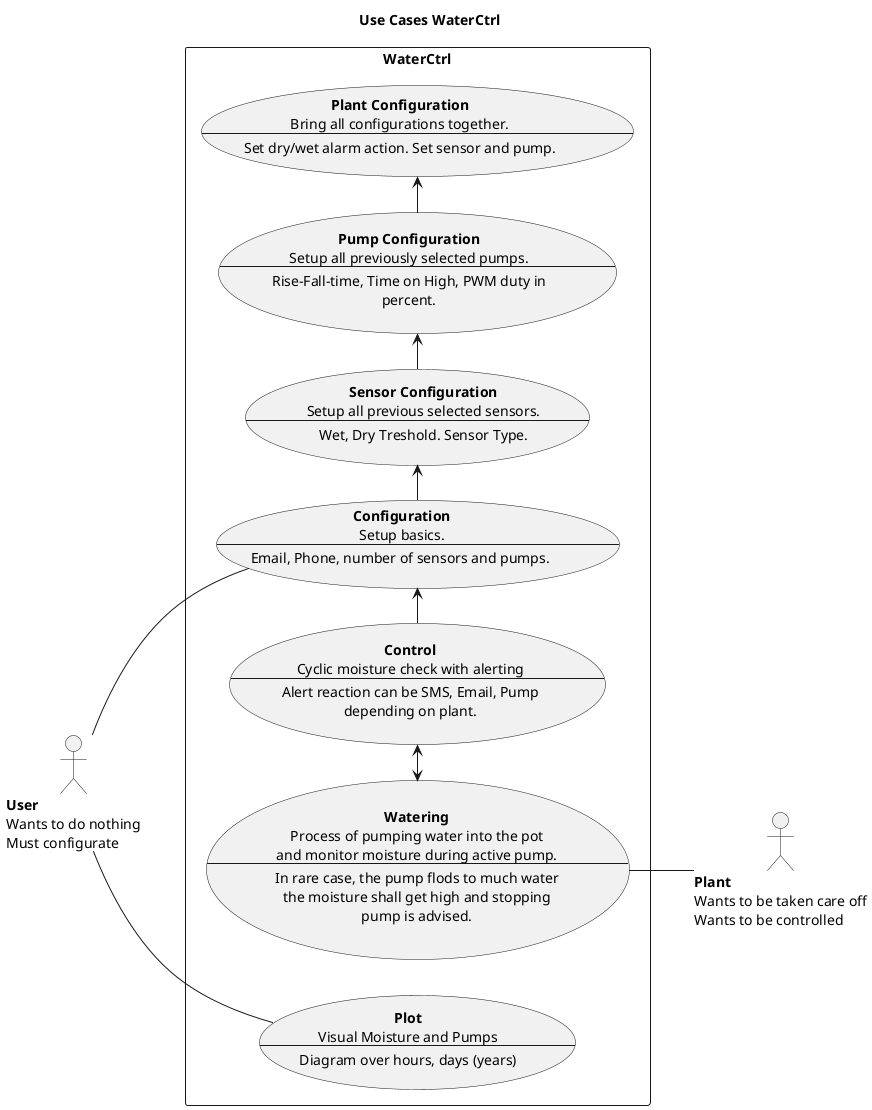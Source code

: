 @startuml
left to right direction
title Use Cases WaterCtrl


:**User**\nWants to do nothing\nMust configurate: as user
:**Plant**\nWants to be taken care off\nWants to be controlled: as plant

rectangle WaterCtrl{
usecase Watering as "**Watering**
Process of pumping water into the pot
and monitor moisture during active pump.
--
In rare case, the pump flods to much water
the moisture shall get high and stopping
pump is advised."

usecase Control as "**Control**
Cyclic moisture check with alerting
--
Alert reaction can be SMS, Email, Pump
depending on plant."

usecase Plot as "**Plot**
Visual Moisture and Pumps
--
Diagram over hours, days (years)"

usecase config as "**Configuration**
Setup basics.
--
Email, Phone, number of sensors and pumps. "

usecase sconfig as "**Sensor Configuration**
Setup all previous selected sensors.
--
Wet, Dry Treshold. Sensor Type."

usecase mconfig as "**Pump Configuration**
Setup all previously selected pumps.
--
Rise-Fall-time, Time on High, PWM duty in
percent."

usecase pconfig as "**Plant Configuration**
Bring all configurations together.
--
Set dry/wet alarm action. Set sensor and pump."

config -> sconfig 
sconfig -> mconfig 
mconfig -> pconfig
Control-> config
Watering <-> Control
}

user -- config
user -- Plot

Watering -- plant


@enduml
